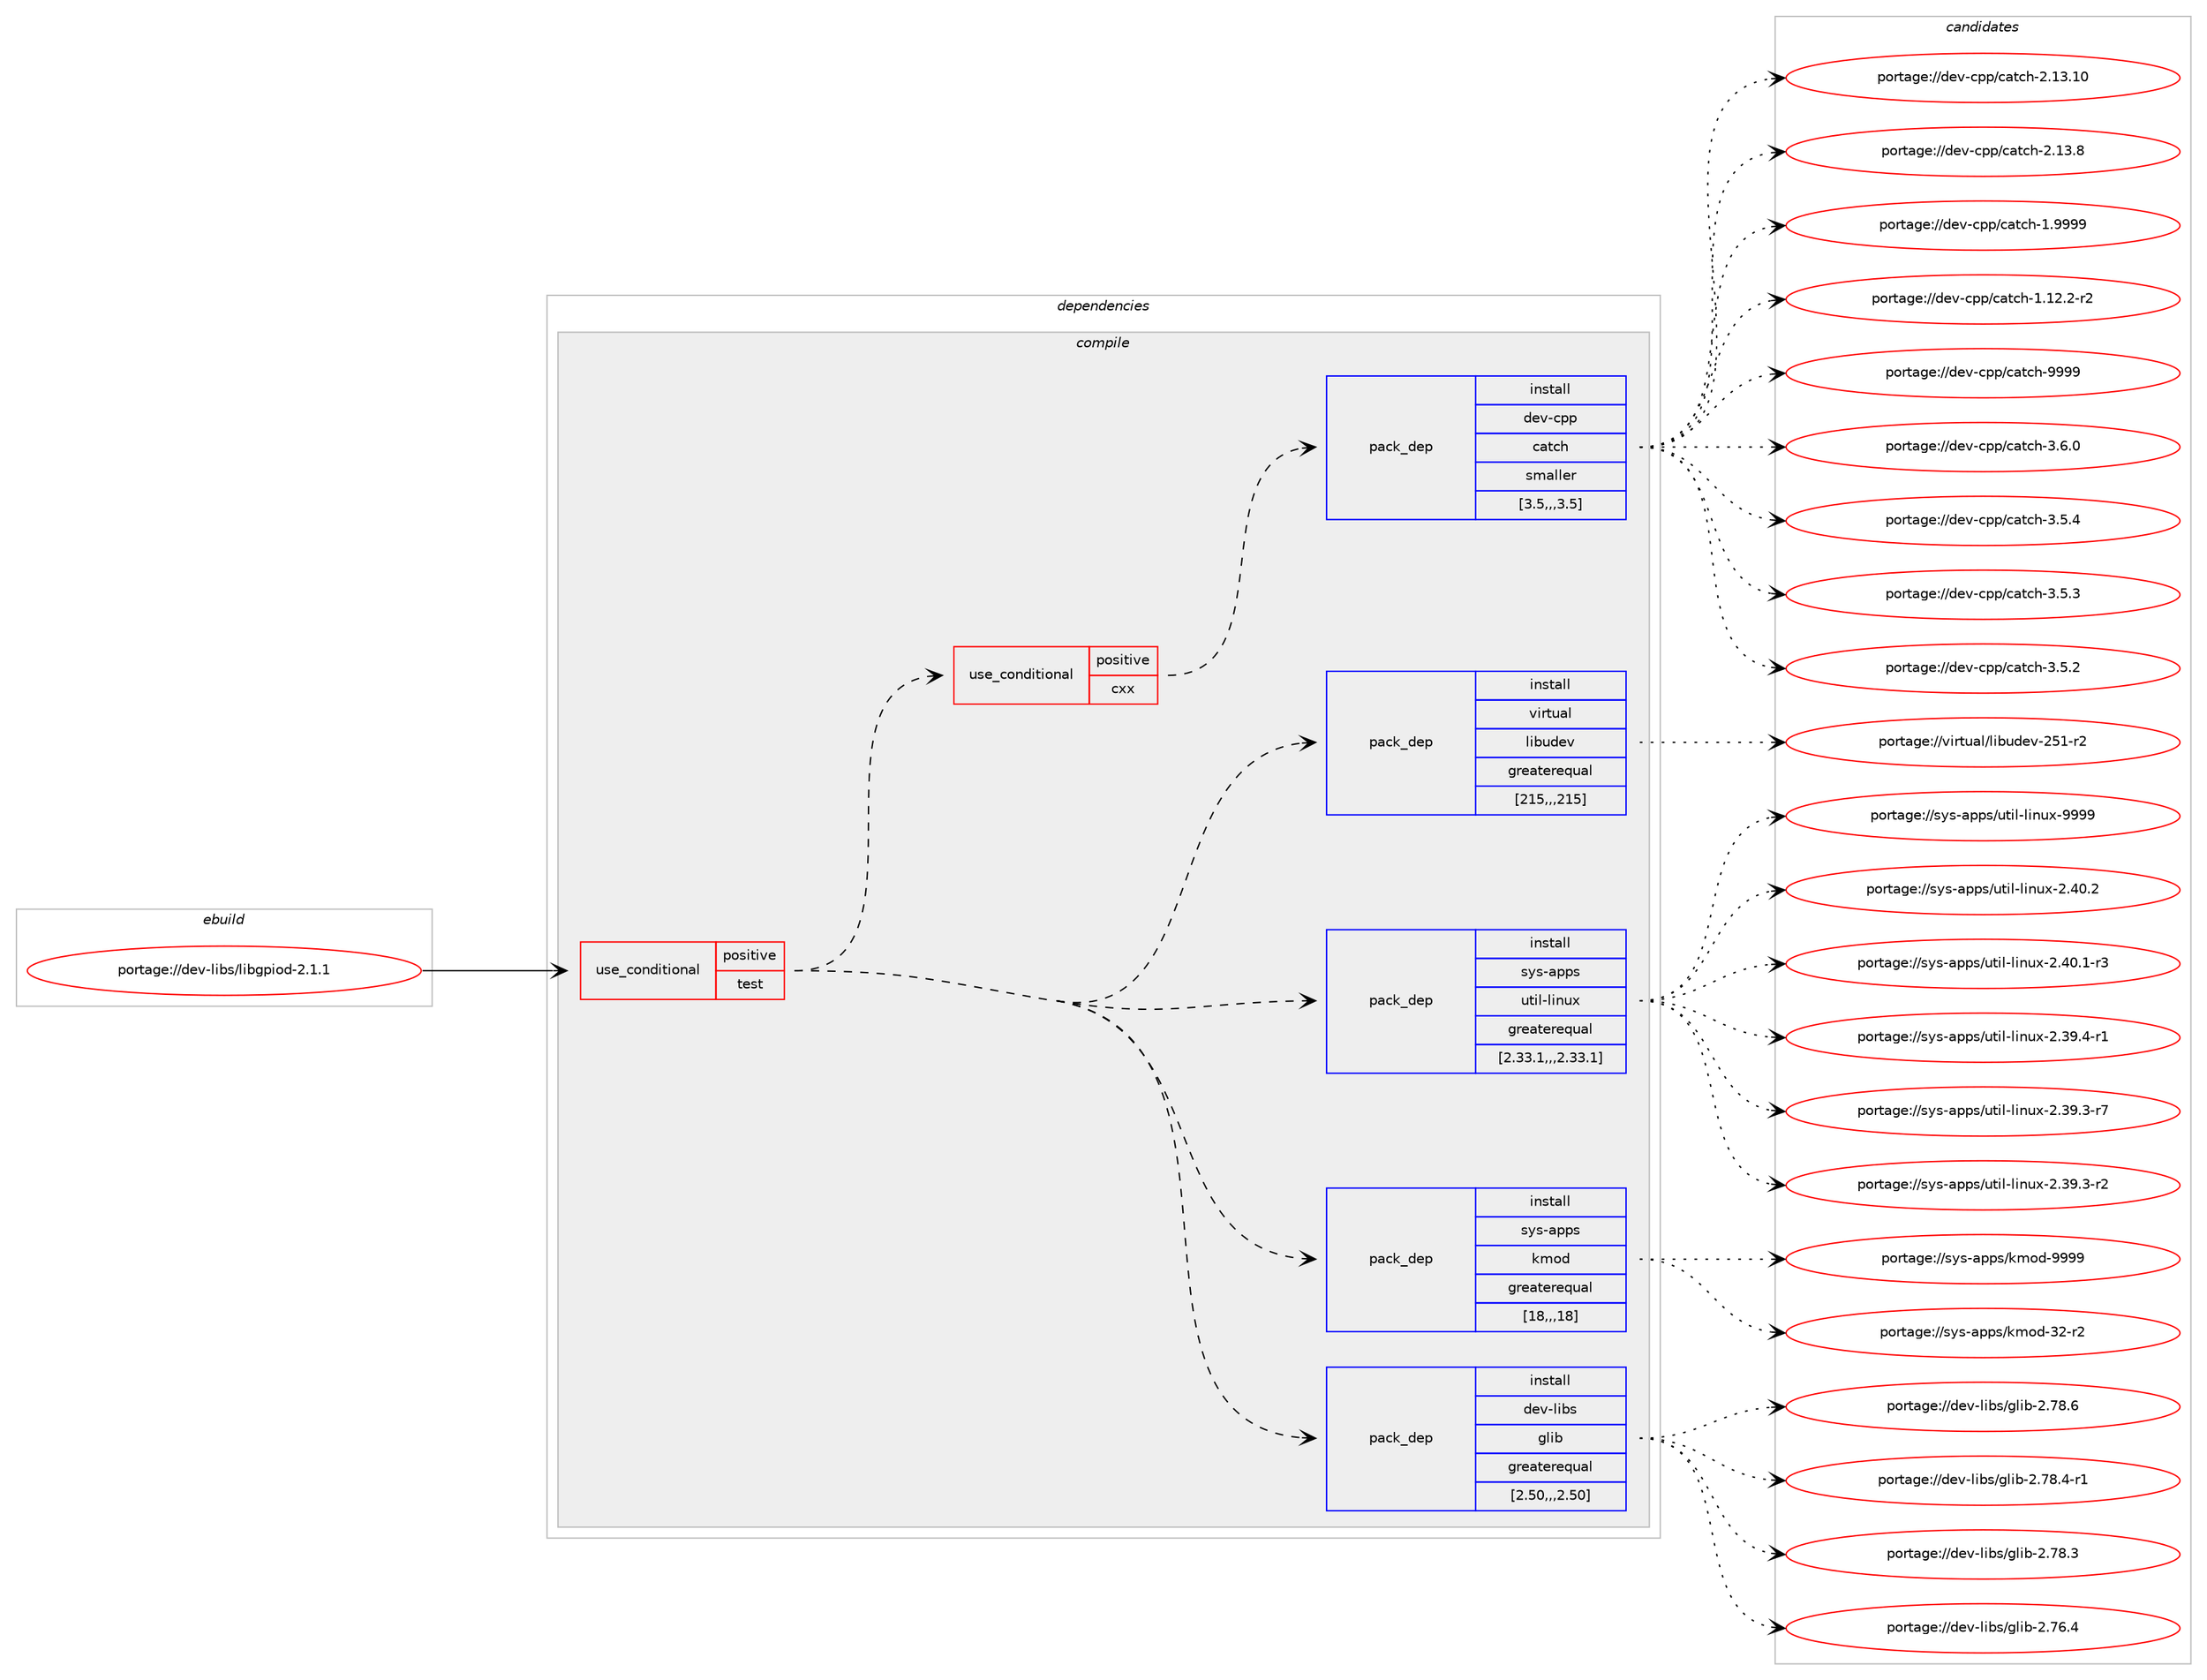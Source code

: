 digraph prolog {

# *************
# Graph options
# *************

newrank=true;
concentrate=true;
compound=true;
graph [rankdir=LR,fontname=Helvetica,fontsize=10,ranksep=1.5];#, ranksep=2.5, nodesep=0.2];
edge  [arrowhead=vee];
node  [fontname=Helvetica,fontsize=10];

# **********
# The ebuild
# **********

subgraph cluster_leftcol {
color=gray;
label=<<i>ebuild</i>>;
id [label="portage://dev-libs/libgpiod-2.1.1", color=red, width=4, href="../dev-libs/libgpiod-2.1.1.svg"];
}

# ****************
# The dependencies
# ****************

subgraph cluster_midcol {
color=gray;
label=<<i>dependencies</i>>;
subgraph cluster_compile {
fillcolor="#eeeeee";
style=filled;
label=<<i>compile</i>>;
subgraph cond26813 {
dependency109606 [label=<<TABLE BORDER="0" CELLBORDER="1" CELLSPACING="0" CELLPADDING="4"><TR><TD ROWSPAN="3" CELLPADDING="10">use_conditional</TD></TR><TR><TD>positive</TD></TR><TR><TD>test</TD></TR></TABLE>>, shape=none, color=red];
subgraph pack81600 {
dependency109607 [label=<<TABLE BORDER="0" CELLBORDER="1" CELLSPACING="0" CELLPADDING="4" WIDTH="220"><TR><TD ROWSPAN="6" CELLPADDING="30">pack_dep</TD></TR><TR><TD WIDTH="110">install</TD></TR><TR><TD>dev-libs</TD></TR><TR><TD>glib</TD></TR><TR><TD>greaterequal</TD></TR><TR><TD>[2.50,,,2.50]</TD></TR></TABLE>>, shape=none, color=blue];
}
dependency109606:e -> dependency109607:w [weight=20,style="dashed",arrowhead="vee"];
subgraph pack81601 {
dependency109608 [label=<<TABLE BORDER="0" CELLBORDER="1" CELLSPACING="0" CELLPADDING="4" WIDTH="220"><TR><TD ROWSPAN="6" CELLPADDING="30">pack_dep</TD></TR><TR><TD WIDTH="110">install</TD></TR><TR><TD>sys-apps</TD></TR><TR><TD>kmod</TD></TR><TR><TD>greaterequal</TD></TR><TR><TD>[18,,,18]</TD></TR></TABLE>>, shape=none, color=blue];
}
dependency109606:e -> dependency109608:w [weight=20,style="dashed",arrowhead="vee"];
subgraph pack81602 {
dependency109609 [label=<<TABLE BORDER="0" CELLBORDER="1" CELLSPACING="0" CELLPADDING="4" WIDTH="220"><TR><TD ROWSPAN="6" CELLPADDING="30">pack_dep</TD></TR><TR><TD WIDTH="110">install</TD></TR><TR><TD>sys-apps</TD></TR><TR><TD>util-linux</TD></TR><TR><TD>greaterequal</TD></TR><TR><TD>[2.33.1,,,2.33.1]</TD></TR></TABLE>>, shape=none, color=blue];
}
dependency109606:e -> dependency109609:w [weight=20,style="dashed",arrowhead="vee"];
subgraph pack81603 {
dependency109610 [label=<<TABLE BORDER="0" CELLBORDER="1" CELLSPACING="0" CELLPADDING="4" WIDTH="220"><TR><TD ROWSPAN="6" CELLPADDING="30">pack_dep</TD></TR><TR><TD WIDTH="110">install</TD></TR><TR><TD>virtual</TD></TR><TR><TD>libudev</TD></TR><TR><TD>greaterequal</TD></TR><TR><TD>[215,,,215]</TD></TR></TABLE>>, shape=none, color=blue];
}
dependency109606:e -> dependency109610:w [weight=20,style="dashed",arrowhead="vee"];
subgraph cond26814 {
dependency109611 [label=<<TABLE BORDER="0" CELLBORDER="1" CELLSPACING="0" CELLPADDING="4"><TR><TD ROWSPAN="3" CELLPADDING="10">use_conditional</TD></TR><TR><TD>positive</TD></TR><TR><TD>cxx</TD></TR></TABLE>>, shape=none, color=red];
subgraph pack81604 {
dependency109612 [label=<<TABLE BORDER="0" CELLBORDER="1" CELLSPACING="0" CELLPADDING="4" WIDTH="220"><TR><TD ROWSPAN="6" CELLPADDING="30">pack_dep</TD></TR><TR><TD WIDTH="110">install</TD></TR><TR><TD>dev-cpp</TD></TR><TR><TD>catch</TD></TR><TR><TD>smaller</TD></TR><TR><TD>[3.5,,,3.5]</TD></TR></TABLE>>, shape=none, color=blue];
}
dependency109611:e -> dependency109612:w [weight=20,style="dashed",arrowhead="vee"];
}
dependency109606:e -> dependency109611:w [weight=20,style="dashed",arrowhead="vee"];
}
id:e -> dependency109606:w [weight=20,style="solid",arrowhead="vee"];
}
subgraph cluster_compileandrun {
fillcolor="#eeeeee";
style=filled;
label=<<i>compile and run</i>>;
}
subgraph cluster_run {
fillcolor="#eeeeee";
style=filled;
label=<<i>run</i>>;
}
}

# **************
# The candidates
# **************

subgraph cluster_choices {
rank=same;
color=gray;
label=<<i>candidates</i>>;

subgraph choice81600 {
color=black;
nodesep=1;
choice1001011184510810598115471031081059845504655564654 [label="portage://dev-libs/glib-2.78.6", color=red, width=4,href="../dev-libs/glib-2.78.6.svg"];
choice10010111845108105981154710310810598455046555646524511449 [label="portage://dev-libs/glib-2.78.4-r1", color=red, width=4,href="../dev-libs/glib-2.78.4-r1.svg"];
choice1001011184510810598115471031081059845504655564651 [label="portage://dev-libs/glib-2.78.3", color=red, width=4,href="../dev-libs/glib-2.78.3.svg"];
choice1001011184510810598115471031081059845504655544652 [label="portage://dev-libs/glib-2.76.4", color=red, width=4,href="../dev-libs/glib-2.76.4.svg"];
dependency109607:e -> choice1001011184510810598115471031081059845504655564654:w [style=dotted,weight="100"];
dependency109607:e -> choice10010111845108105981154710310810598455046555646524511449:w [style=dotted,weight="100"];
dependency109607:e -> choice1001011184510810598115471031081059845504655564651:w [style=dotted,weight="100"];
dependency109607:e -> choice1001011184510810598115471031081059845504655544652:w [style=dotted,weight="100"];
}
subgraph choice81601 {
color=black;
nodesep=1;
choice1151211154597112112115471071091111004557575757 [label="portage://sys-apps/kmod-9999", color=red, width=4,href="../sys-apps/kmod-9999.svg"];
choice1151211154597112112115471071091111004551504511450 [label="portage://sys-apps/kmod-32-r2", color=red, width=4,href="../sys-apps/kmod-32-r2.svg"];
dependency109608:e -> choice1151211154597112112115471071091111004557575757:w [style=dotted,weight="100"];
dependency109608:e -> choice1151211154597112112115471071091111004551504511450:w [style=dotted,weight="100"];
}
subgraph choice81602 {
color=black;
nodesep=1;
choice115121115459711211211547117116105108451081051101171204557575757 [label="portage://sys-apps/util-linux-9999", color=red, width=4,href="../sys-apps/util-linux-9999.svg"];
choice1151211154597112112115471171161051084510810511011712045504652484650 [label="portage://sys-apps/util-linux-2.40.2", color=red, width=4,href="../sys-apps/util-linux-2.40.2.svg"];
choice11512111545971121121154711711610510845108105110117120455046524846494511451 [label="portage://sys-apps/util-linux-2.40.1-r3", color=red, width=4,href="../sys-apps/util-linux-2.40.1-r3.svg"];
choice11512111545971121121154711711610510845108105110117120455046515746524511449 [label="portage://sys-apps/util-linux-2.39.4-r1", color=red, width=4,href="../sys-apps/util-linux-2.39.4-r1.svg"];
choice11512111545971121121154711711610510845108105110117120455046515746514511455 [label="portage://sys-apps/util-linux-2.39.3-r7", color=red, width=4,href="../sys-apps/util-linux-2.39.3-r7.svg"];
choice11512111545971121121154711711610510845108105110117120455046515746514511450 [label="portage://sys-apps/util-linux-2.39.3-r2", color=red, width=4,href="../sys-apps/util-linux-2.39.3-r2.svg"];
dependency109609:e -> choice115121115459711211211547117116105108451081051101171204557575757:w [style=dotted,weight="100"];
dependency109609:e -> choice1151211154597112112115471171161051084510810511011712045504652484650:w [style=dotted,weight="100"];
dependency109609:e -> choice11512111545971121121154711711610510845108105110117120455046524846494511451:w [style=dotted,weight="100"];
dependency109609:e -> choice11512111545971121121154711711610510845108105110117120455046515746524511449:w [style=dotted,weight="100"];
dependency109609:e -> choice11512111545971121121154711711610510845108105110117120455046515746514511455:w [style=dotted,weight="100"];
dependency109609:e -> choice11512111545971121121154711711610510845108105110117120455046515746514511450:w [style=dotted,weight="100"];
}
subgraph choice81603 {
color=black;
nodesep=1;
choice118105114116117971084710810598117100101118455053494511450 [label="portage://virtual/libudev-251-r2", color=red, width=4,href="../virtual/libudev-251-r2.svg"];
dependency109610:e -> choice118105114116117971084710810598117100101118455053494511450:w [style=dotted,weight="100"];
}
subgraph choice81604 {
color=black;
nodesep=1;
choice1001011184599112112479997116991044557575757 [label="portage://dev-cpp/catch-9999", color=red, width=4,href="../dev-cpp/catch-9999.svg"];
choice100101118459911211247999711699104455146544648 [label="portage://dev-cpp/catch-3.6.0", color=red, width=4,href="../dev-cpp/catch-3.6.0.svg"];
choice100101118459911211247999711699104455146534652 [label="portage://dev-cpp/catch-3.5.4", color=red, width=4,href="../dev-cpp/catch-3.5.4.svg"];
choice100101118459911211247999711699104455146534651 [label="portage://dev-cpp/catch-3.5.3", color=red, width=4,href="../dev-cpp/catch-3.5.3.svg"];
choice100101118459911211247999711699104455146534650 [label="portage://dev-cpp/catch-3.5.2", color=red, width=4,href="../dev-cpp/catch-3.5.2.svg"];
choice1001011184599112112479997116991044550464951464948 [label="portage://dev-cpp/catch-2.13.10", color=red, width=4,href="../dev-cpp/catch-2.13.10.svg"];
choice10010111845991121124799971169910445504649514656 [label="portage://dev-cpp/catch-2.13.8", color=red, width=4,href="../dev-cpp/catch-2.13.8.svg"];
choice10010111845991121124799971169910445494657575757 [label="portage://dev-cpp/catch-1.9999", color=red, width=4,href="../dev-cpp/catch-1.9999.svg"];
choice100101118459911211247999711699104454946495046504511450 [label="portage://dev-cpp/catch-1.12.2-r2", color=red, width=4,href="../dev-cpp/catch-1.12.2-r2.svg"];
dependency109612:e -> choice1001011184599112112479997116991044557575757:w [style=dotted,weight="100"];
dependency109612:e -> choice100101118459911211247999711699104455146544648:w [style=dotted,weight="100"];
dependency109612:e -> choice100101118459911211247999711699104455146534652:w [style=dotted,weight="100"];
dependency109612:e -> choice100101118459911211247999711699104455146534651:w [style=dotted,weight="100"];
dependency109612:e -> choice100101118459911211247999711699104455146534650:w [style=dotted,weight="100"];
dependency109612:e -> choice1001011184599112112479997116991044550464951464948:w [style=dotted,weight="100"];
dependency109612:e -> choice10010111845991121124799971169910445504649514656:w [style=dotted,weight="100"];
dependency109612:e -> choice10010111845991121124799971169910445494657575757:w [style=dotted,weight="100"];
dependency109612:e -> choice100101118459911211247999711699104454946495046504511450:w [style=dotted,weight="100"];
}
}

}
